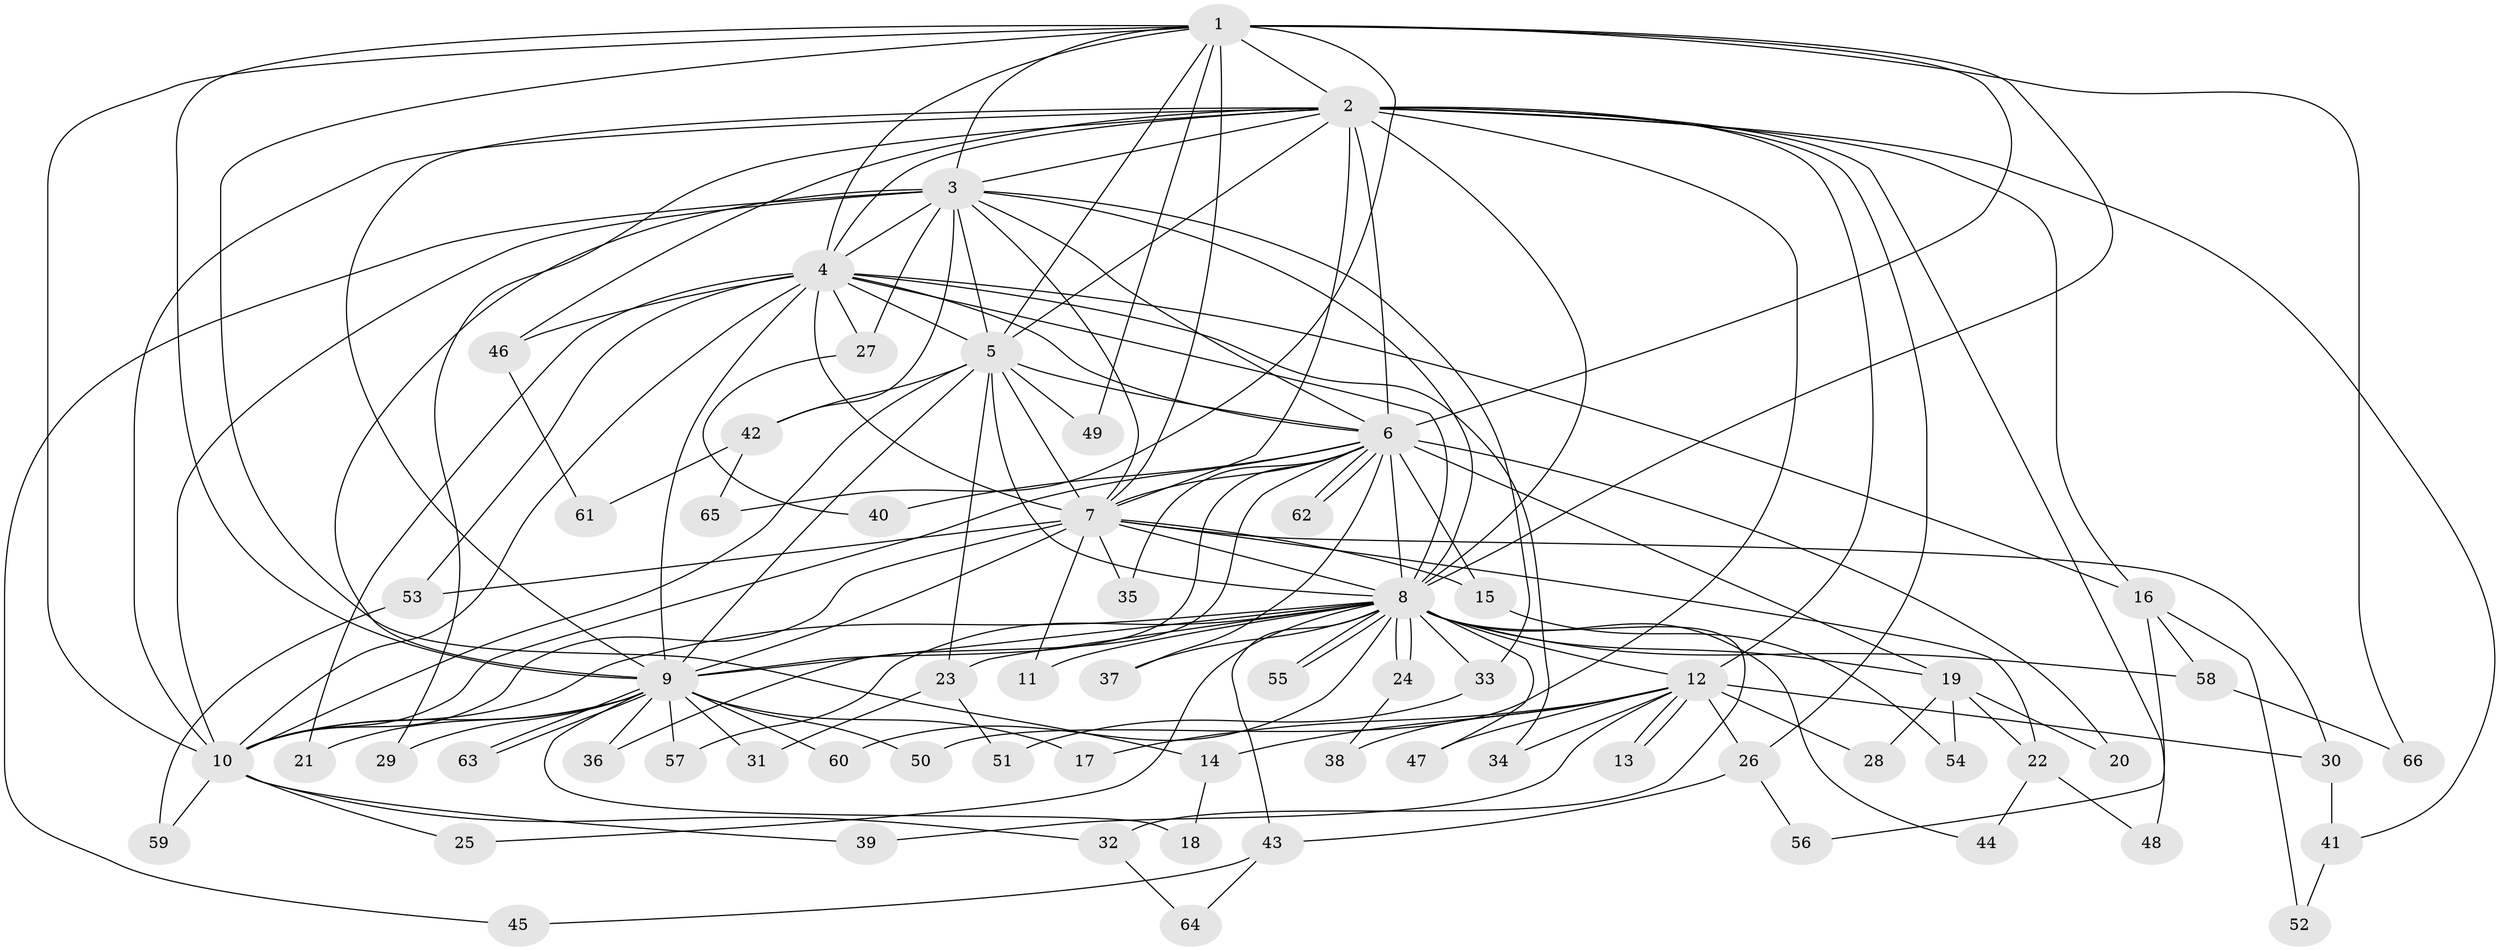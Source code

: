// coarse degree distribution, {15: 0.041666666666666664, 11: 0.020833333333333332, 12: 0.020833333333333332, 24: 0.020833333333333332, 13: 0.0625, 16: 0.020833333333333332, 2: 0.5625, 6: 0.020833333333333332, 5: 0.020833333333333332, 4: 0.0625, 3: 0.125, 1: 0.020833333333333332}
// Generated by graph-tools (version 1.1) at 2025/51/02/27/25 19:51:44]
// undirected, 66 vertices, 157 edges
graph export_dot {
graph [start="1"]
  node [color=gray90,style=filled];
  1;
  2;
  3;
  4;
  5;
  6;
  7;
  8;
  9;
  10;
  11;
  12;
  13;
  14;
  15;
  16;
  17;
  18;
  19;
  20;
  21;
  22;
  23;
  24;
  25;
  26;
  27;
  28;
  29;
  30;
  31;
  32;
  33;
  34;
  35;
  36;
  37;
  38;
  39;
  40;
  41;
  42;
  43;
  44;
  45;
  46;
  47;
  48;
  49;
  50;
  51;
  52;
  53;
  54;
  55;
  56;
  57;
  58;
  59;
  60;
  61;
  62;
  63;
  64;
  65;
  66;
  1 -- 2;
  1 -- 3;
  1 -- 4;
  1 -- 5;
  1 -- 6;
  1 -- 7;
  1 -- 8;
  1 -- 9;
  1 -- 10;
  1 -- 14;
  1 -- 49;
  1 -- 65;
  1 -- 66;
  2 -- 3;
  2 -- 4;
  2 -- 5;
  2 -- 6;
  2 -- 7;
  2 -- 8;
  2 -- 9;
  2 -- 10;
  2 -- 12;
  2 -- 16;
  2 -- 26;
  2 -- 29;
  2 -- 41;
  2 -- 46;
  2 -- 48;
  2 -- 50;
  3 -- 4;
  3 -- 5;
  3 -- 6;
  3 -- 7;
  3 -- 8;
  3 -- 9;
  3 -- 10;
  3 -- 27;
  3 -- 33;
  3 -- 42;
  3 -- 45;
  4 -- 5;
  4 -- 6;
  4 -- 7;
  4 -- 8;
  4 -- 9;
  4 -- 10;
  4 -- 16;
  4 -- 21;
  4 -- 27;
  4 -- 34;
  4 -- 46;
  4 -- 53;
  5 -- 6;
  5 -- 7;
  5 -- 8;
  5 -- 9;
  5 -- 10;
  5 -- 23;
  5 -- 42;
  5 -- 49;
  6 -- 7;
  6 -- 8;
  6 -- 9;
  6 -- 10;
  6 -- 15;
  6 -- 19;
  6 -- 20;
  6 -- 35;
  6 -- 36;
  6 -- 37;
  6 -- 40;
  6 -- 62;
  6 -- 62;
  7 -- 8;
  7 -- 9;
  7 -- 10;
  7 -- 11;
  7 -- 15;
  7 -- 22;
  7 -- 30;
  7 -- 35;
  7 -- 53;
  8 -- 9;
  8 -- 10;
  8 -- 11;
  8 -- 12;
  8 -- 19;
  8 -- 23;
  8 -- 24;
  8 -- 24;
  8 -- 25;
  8 -- 32;
  8 -- 33;
  8 -- 37;
  8 -- 43;
  8 -- 44;
  8 -- 47;
  8 -- 55;
  8 -- 55;
  8 -- 57;
  8 -- 58;
  8 -- 60;
  9 -- 10;
  9 -- 17;
  9 -- 18;
  9 -- 21;
  9 -- 29;
  9 -- 31;
  9 -- 36;
  9 -- 50;
  9 -- 57;
  9 -- 60;
  9 -- 63;
  9 -- 63;
  10 -- 25;
  10 -- 32;
  10 -- 39;
  10 -- 59;
  12 -- 13;
  12 -- 13;
  12 -- 14;
  12 -- 17;
  12 -- 26;
  12 -- 28;
  12 -- 30;
  12 -- 34;
  12 -- 38;
  12 -- 39;
  12 -- 47;
  14 -- 18;
  15 -- 54;
  16 -- 52;
  16 -- 56;
  16 -- 58;
  19 -- 20;
  19 -- 22;
  19 -- 28;
  19 -- 54;
  22 -- 44;
  22 -- 48;
  23 -- 31;
  23 -- 51;
  24 -- 38;
  26 -- 43;
  26 -- 56;
  27 -- 40;
  30 -- 41;
  32 -- 64;
  33 -- 51;
  41 -- 52;
  42 -- 61;
  42 -- 65;
  43 -- 45;
  43 -- 64;
  46 -- 61;
  53 -- 59;
  58 -- 66;
}
